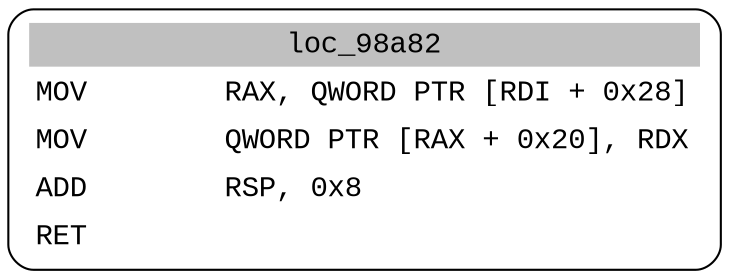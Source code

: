 digraph asm_graph {
1941 [
shape="Mrecord" fontname="Courier New"label =<<table border="0" cellborder="0" cellpadding="3"><tr><td align="center" colspan="2" bgcolor="grey">loc_98a82</td></tr><tr><td align="left">MOV        RAX, QWORD PTR [RDI + 0x28]</td></tr><tr><td align="left">MOV        QWORD PTR [RAX + 0x20], RDX</td></tr><tr><td align="left">ADD        RSP, 0x8</td></tr><tr><td align="left">RET        </td></tr></table>> ];
}